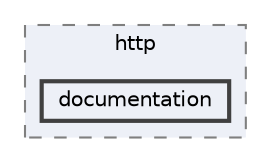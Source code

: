 digraph "/Users/fola/Documents/ArkScript/Ark/lib/modules/draft/http/documentation"
{
 // INTERACTIVE_SVG=YES
 // LATEX_PDF_SIZE
  bgcolor="transparent";
  edge [fontname=Helvetica,fontsize=10,labelfontname=Helvetica,labelfontsize=10];
  node [fontname=Helvetica,fontsize=10,shape=box,height=0.2,width=0.4];
  compound=true
  subgraph clusterdir_b459d9d2bf83b8159254cb9f7c9beb15 {
    graph [ bgcolor="#edf0f7", pencolor="grey50", label="http", fontname=Helvetica,fontsize=10 style="filled,dashed", URL="dir_b459d9d2bf83b8159254cb9f7c9beb15.html",tooltip=""]
  dir_83b9841c834604318ce2eb7786e46827 [label="documentation", fillcolor="#edf0f7", color="grey25", style="filled,bold", URL="dir_83b9841c834604318ce2eb7786e46827.html",tooltip=""];
  }
}
